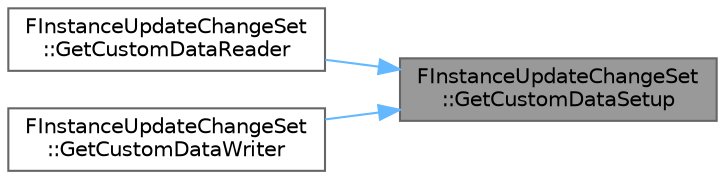 digraph "FInstanceUpdateChangeSet::GetCustomDataSetup"
{
 // INTERACTIVE_SVG=YES
 // LATEX_PDF_SIZE
  bgcolor="transparent";
  edge [fontname=Helvetica,fontsize=10,labelfontname=Helvetica,labelfontsize=10];
  node [fontname=Helvetica,fontsize=10,shape=box,height=0.2,width=0.4];
  rankdir="RL";
  Node1 [id="Node000001",label="FInstanceUpdateChangeSet\l::GetCustomDataSetup",height=0.2,width=0.4,color="gray40", fillcolor="grey60", style="filled", fontcolor="black",tooltip=" "];
  Node1 -> Node2 [id="edge1_Node000001_Node000002",dir="back",color="steelblue1",style="solid",tooltip=" "];
  Node2 [id="Node000002",label="FInstanceUpdateChangeSet\l::GetCustomDataReader",height=0.2,width=0.4,color="grey40", fillcolor="white", style="filled",URL="$d3/d96/classFInstanceUpdateChangeSet.html#a28c9f9fd03f77a4cf1715075bc773fc2",tooltip=" "];
  Node1 -> Node3 [id="edge2_Node000001_Node000003",dir="back",color="steelblue1",style="solid",tooltip=" "];
  Node3 [id="Node000003",label="FInstanceUpdateChangeSet\l::GetCustomDataWriter",height=0.2,width=0.4,color="grey40", fillcolor="white", style="filled",URL="$d3/d96/classFInstanceUpdateChangeSet.html#a3df2ee5b648504e81ba60301345bf9b0",tooltip=" "];
}
